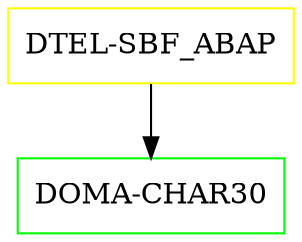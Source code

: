 digraph G {
  "DTEL-SBF_ABAP" [shape=box,color=yellow];
  "DOMA-CHAR30" [shape=box,color=green,URL="./DOMA_CHAR30.html"];
  "DTEL-SBF_ABAP" -> "DOMA-CHAR30";
}
